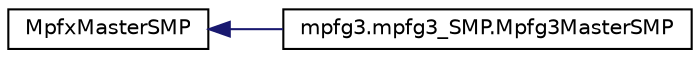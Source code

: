 digraph G
{
  edge [fontname="Helvetica",fontsize="10",labelfontname="Helvetica",labelfontsize="10"];
  node [fontname="Helvetica",fontsize="10",shape=record];
  rankdir=LR;
  Node1 [label="MpfxMasterSMP",height=0.2,width=0.4,color="black", fillcolor="white", style="filled",URL="$classMpfxMasterSMP.html"];
  Node1 -> Node2 [dir=back,color="midnightblue",fontsize="10",style="solid",fontname="Helvetica"];
  Node2 [label="mpfg3.mpfg3_SMP.Mpfg3MasterSMP",height=0.2,width=0.4,color="black", fillcolor="white", style="filled",URL="$classmpfg3_1_1mpfg3__SMP_1_1Mpfg3MasterSMP.html",tooltip="Master calculator for SMP: distribute jobs to workers and collect/process their results."];
}

